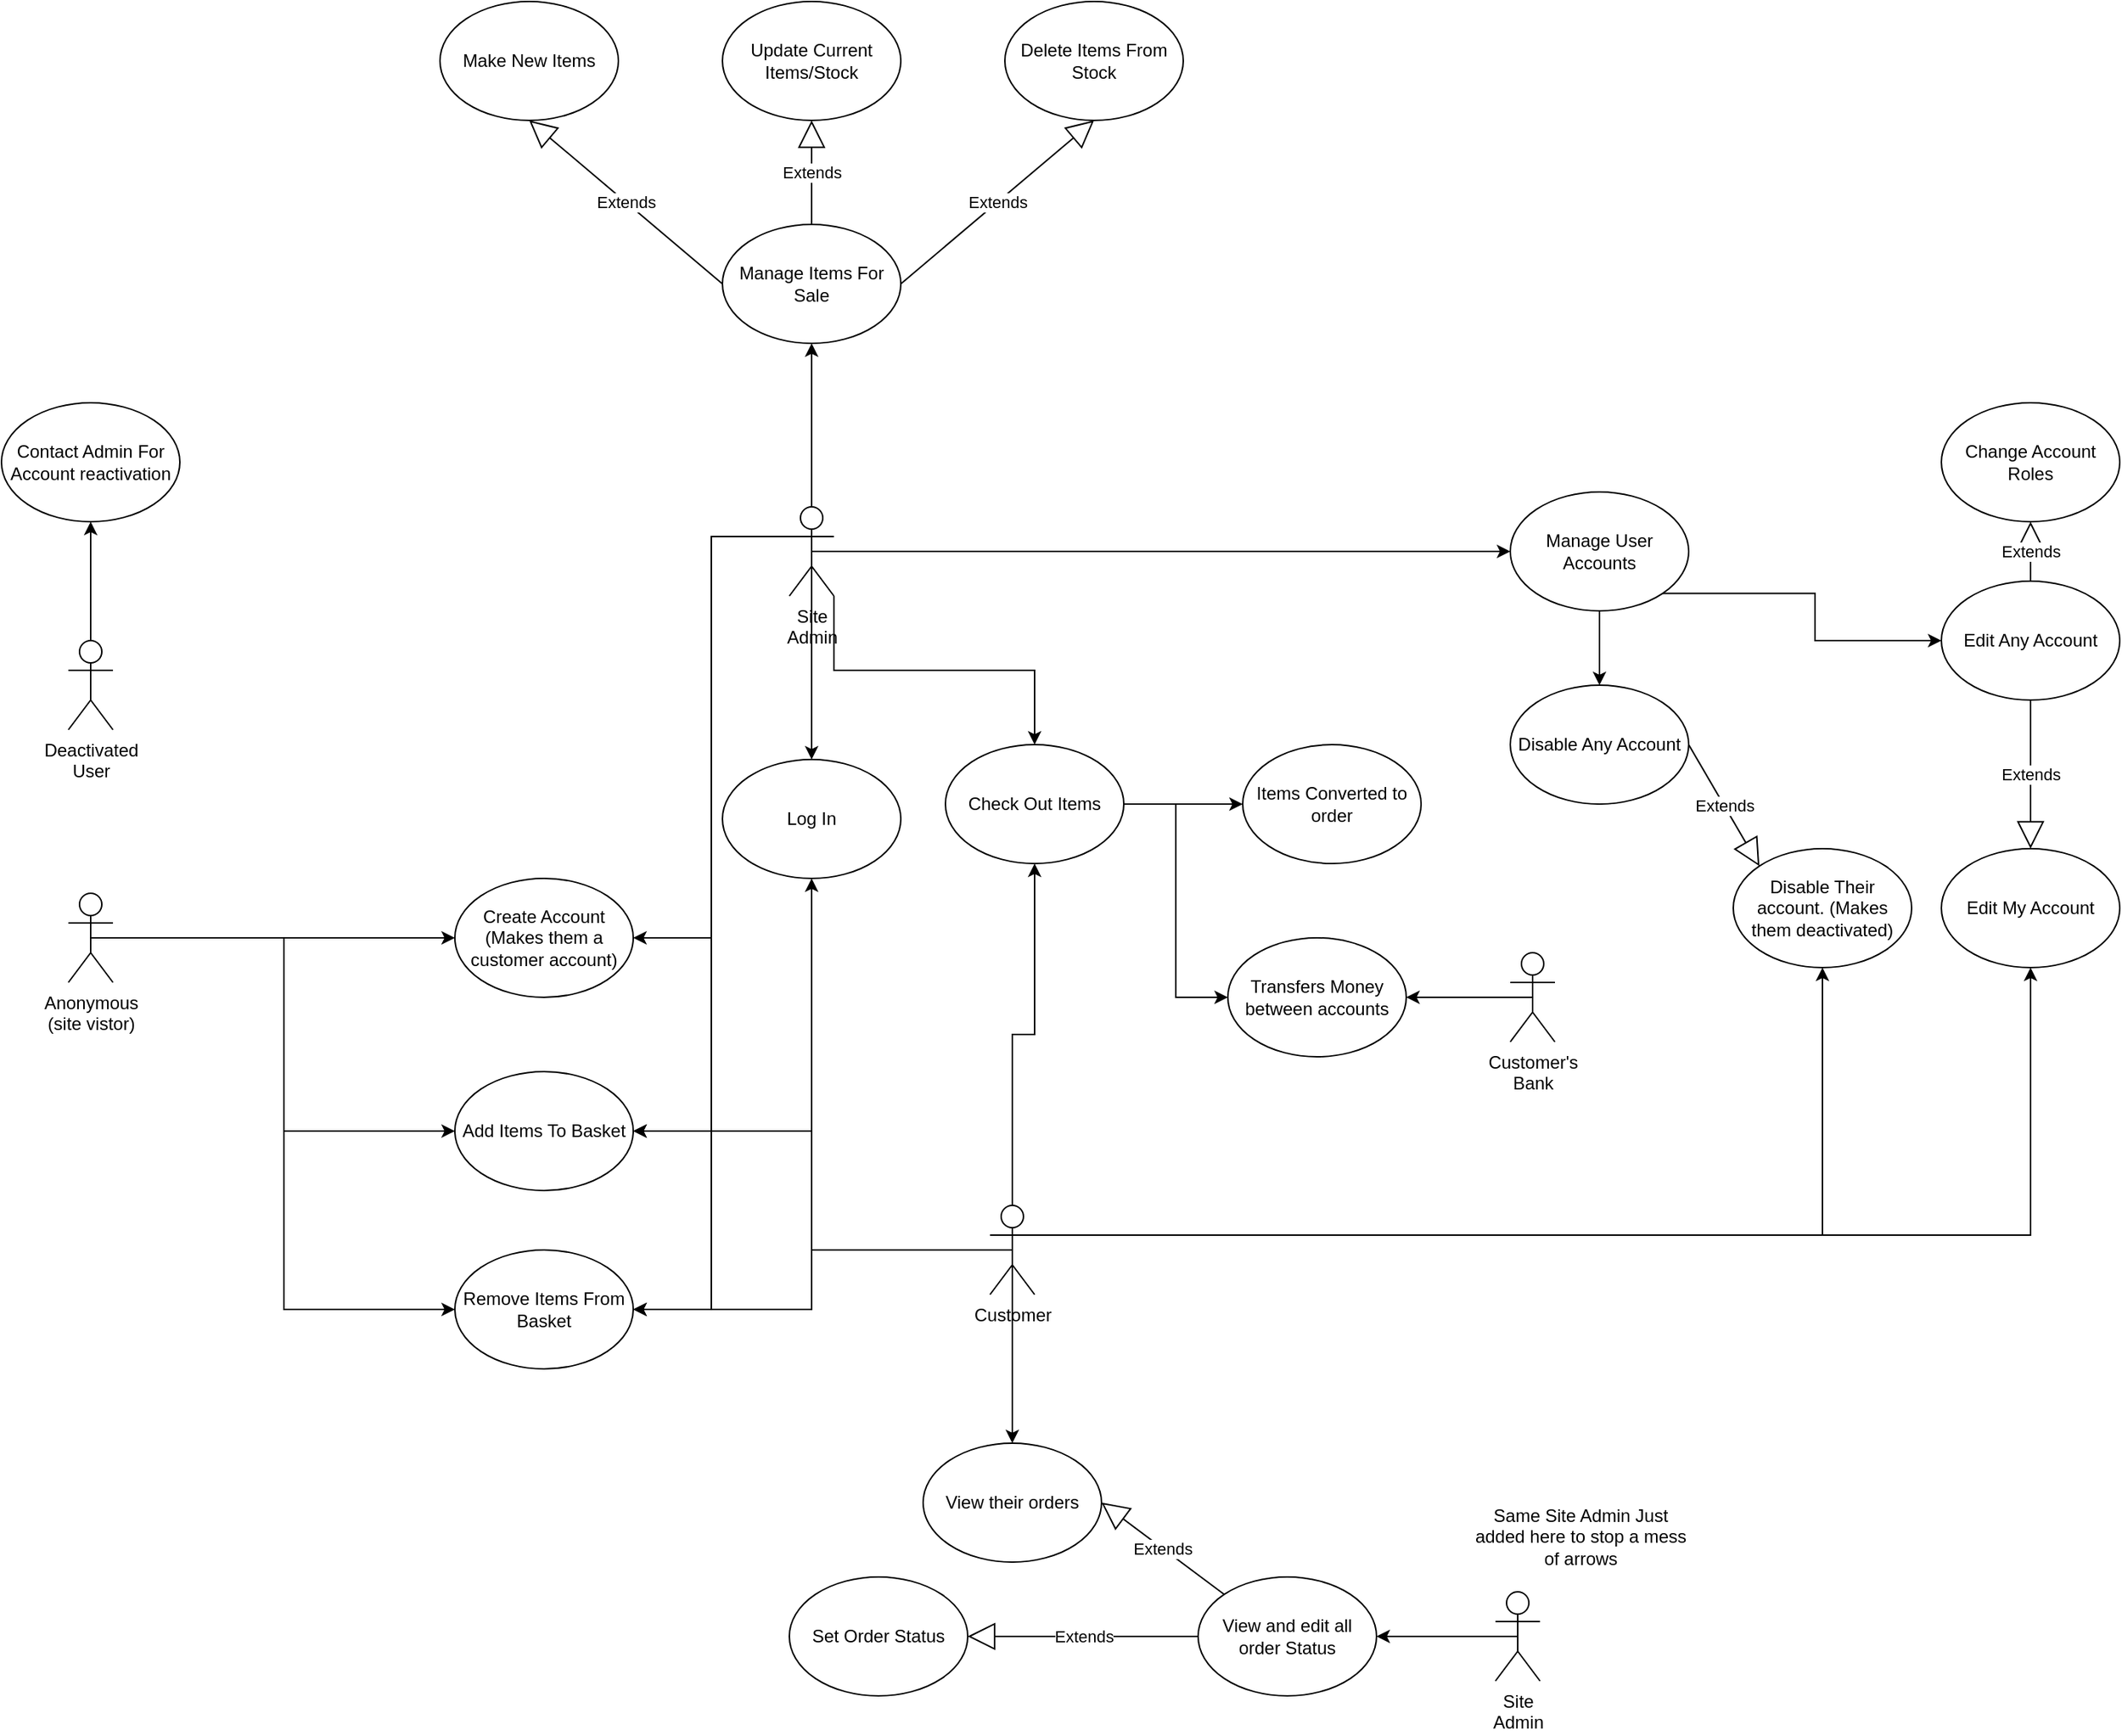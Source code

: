 <mxfile version="16.0.0" type="device"><diagram id="ALSrZOXkxlaBMduLc-HS" name="Page-1"><mxGraphModel dx="2912" dy="2244" grid="1" gridSize="10" guides="1" tooltips="1" connect="1" arrows="1" fold="1" page="1" pageScale="1" pageWidth="850" pageHeight="1100" math="0" shadow="0"><root><mxCell id="0"/><mxCell id="1" parent="0"/><mxCell id="oMVyDSGwaRgIyR5xr0vq-7" style="edgeStyle=orthogonalEdgeStyle;rounded=0;orthogonalLoop=1;jettySize=auto;html=1;exitX=0.5;exitY=0.5;exitDx=0;exitDy=0;exitPerimeter=0;entryX=0;entryY=0.5;entryDx=0;entryDy=0;" edge="1" parent="1" source="oMVyDSGwaRgIyR5xr0vq-1" target="oMVyDSGwaRgIyR5xr0vq-6"><mxGeometry relative="1" as="geometry"><mxPoint x="-290" y="440" as="targetPoint"/></mxGeometry></mxCell><mxCell id="oMVyDSGwaRgIyR5xr0vq-9" style="edgeStyle=orthogonalEdgeStyle;rounded=0;orthogonalLoop=1;jettySize=auto;html=1;exitX=0.5;exitY=0.5;exitDx=0;exitDy=0;exitPerimeter=0;entryX=0;entryY=0.5;entryDx=0;entryDy=0;" edge="1" parent="1" source="oMVyDSGwaRgIyR5xr0vq-1" target="oMVyDSGwaRgIyR5xr0vq-8"><mxGeometry relative="1" as="geometry"/></mxCell><mxCell id="oMVyDSGwaRgIyR5xr0vq-16" style="edgeStyle=orthogonalEdgeStyle;rounded=0;orthogonalLoop=1;jettySize=auto;html=1;exitX=0.5;exitY=0.5;exitDx=0;exitDy=0;exitPerimeter=0;entryX=0;entryY=0.5;entryDx=0;entryDy=0;fillColor=#0839FF;" edge="1" parent="1" source="oMVyDSGwaRgIyR5xr0vq-1" target="oMVyDSGwaRgIyR5xr0vq-15"><mxGeometry relative="1" as="geometry"/></mxCell><mxCell id="oMVyDSGwaRgIyR5xr0vq-1" value="Anonymous&lt;br&gt;&lt;div&gt;(site vistor)&lt;/div&gt;" style="shape=umlActor;verticalLabelPosition=bottom;verticalAlign=top;html=1;outlineConnect=0;" vertex="1" parent="1"><mxGeometry x="-550" y="400" width="30" height="60" as="geometry"/></mxCell><mxCell id="oMVyDSGwaRgIyR5xr0vq-36" style="edgeStyle=orthogonalEdgeStyle;rounded=0;orthogonalLoop=1;jettySize=auto;html=1;exitX=0.5;exitY=0;exitDx=0;exitDy=0;exitPerimeter=0;entryX=0.5;entryY=1;entryDx=0;entryDy=0;fillColor=#0839FF;" edge="1" parent="1" source="oMVyDSGwaRgIyR5xr0vq-2" target="oMVyDSGwaRgIyR5xr0vq-35"><mxGeometry relative="1" as="geometry"/></mxCell><mxCell id="oMVyDSGwaRgIyR5xr0vq-2" value="Deactivated&lt;br&gt;User" style="shape=umlActor;verticalLabelPosition=bottom;verticalAlign=top;html=1;outlineConnect=0;" vertex="1" parent="1"><mxGeometry x="-550" y="230" width="30" height="60" as="geometry"/></mxCell><mxCell id="oMVyDSGwaRgIyR5xr0vq-39" style="edgeStyle=orthogonalEdgeStyle;rounded=0;orthogonalLoop=1;jettySize=auto;html=1;exitX=0.5;exitY=0.5;exitDx=0;exitDy=0;exitPerimeter=0;entryX=0;entryY=0.5;entryDx=0;entryDy=0;fillColor=#0839FF;" edge="1" parent="1" source="oMVyDSGwaRgIyR5xr0vq-3" target="oMVyDSGwaRgIyR5xr0vq-38"><mxGeometry relative="1" as="geometry"/></mxCell><mxCell id="oMVyDSGwaRgIyR5xr0vq-40" style="edgeStyle=orthogonalEdgeStyle;rounded=0;orthogonalLoop=1;jettySize=auto;html=1;exitX=0.5;exitY=0;exitDx=0;exitDy=0;exitPerimeter=0;entryX=0.5;entryY=1;entryDx=0;entryDy=0;fillColor=#0839FF;" edge="1" parent="1" source="oMVyDSGwaRgIyR5xr0vq-3" target="oMVyDSGwaRgIyR5xr0vq-37"><mxGeometry relative="1" as="geometry"/></mxCell><mxCell id="oMVyDSGwaRgIyR5xr0vq-43" style="edgeStyle=orthogonalEdgeStyle;rounded=0;orthogonalLoop=1;jettySize=auto;html=1;exitX=0.5;exitY=0.5;exitDx=0;exitDy=0;exitPerimeter=0;entryX=0.5;entryY=0;entryDx=0;entryDy=0;fillColor=#0839FF;" edge="1" parent="1" source="oMVyDSGwaRgIyR5xr0vq-3" target="oMVyDSGwaRgIyR5xr0vq-13"><mxGeometry relative="1" as="geometry"/></mxCell><mxCell id="oMVyDSGwaRgIyR5xr0vq-44" style="edgeStyle=orthogonalEdgeStyle;rounded=0;orthogonalLoop=1;jettySize=auto;html=1;exitX=0;exitY=0.333;exitDx=0;exitDy=0;exitPerimeter=0;entryX=1;entryY=0.5;entryDx=0;entryDy=0;fillColor=#0839FF;" edge="1" parent="1" source="oMVyDSGwaRgIyR5xr0vq-3" target="oMVyDSGwaRgIyR5xr0vq-6"><mxGeometry relative="1" as="geometry"/></mxCell><mxCell id="oMVyDSGwaRgIyR5xr0vq-45" style="edgeStyle=orthogonalEdgeStyle;rounded=0;orthogonalLoop=1;jettySize=auto;html=1;exitX=0;exitY=0.333;exitDx=0;exitDy=0;exitPerimeter=0;entryX=1;entryY=0.5;entryDx=0;entryDy=0;fillColor=#0839FF;" edge="1" parent="1" source="oMVyDSGwaRgIyR5xr0vq-3" target="oMVyDSGwaRgIyR5xr0vq-8"><mxGeometry relative="1" as="geometry"/></mxCell><mxCell id="oMVyDSGwaRgIyR5xr0vq-46" style="edgeStyle=orthogonalEdgeStyle;rounded=0;orthogonalLoop=1;jettySize=auto;html=1;exitX=0;exitY=0.333;exitDx=0;exitDy=0;exitPerimeter=0;entryX=1;entryY=0.5;entryDx=0;entryDy=0;fillColor=#0839FF;" edge="1" parent="1" source="oMVyDSGwaRgIyR5xr0vq-3" target="oMVyDSGwaRgIyR5xr0vq-15"><mxGeometry relative="1" as="geometry"/></mxCell><mxCell id="oMVyDSGwaRgIyR5xr0vq-47" style="edgeStyle=orthogonalEdgeStyle;rounded=0;orthogonalLoop=1;jettySize=auto;html=1;exitX=1;exitY=1;exitDx=0;exitDy=0;exitPerimeter=0;fillColor=#0839FF;entryX=0.5;entryY=0;entryDx=0;entryDy=0;" edge="1" parent="1" source="oMVyDSGwaRgIyR5xr0vq-3" target="oMVyDSGwaRgIyR5xr0vq-23"><mxGeometry relative="1" as="geometry"><mxPoint x="70" y="280" as="targetPoint"/></mxGeometry></mxCell><mxCell id="oMVyDSGwaRgIyR5xr0vq-3" value="&lt;div&gt;Site &lt;br&gt;&lt;/div&gt;&lt;div&gt;Admin&lt;/div&gt;" style="shape=umlActor;verticalLabelPosition=bottom;verticalAlign=top;html=1;outlineConnect=0;" vertex="1" parent="1"><mxGeometry x="-65" y="140" width="30" height="60" as="geometry"/></mxCell><mxCell id="oMVyDSGwaRgIyR5xr0vq-17" style="edgeStyle=orthogonalEdgeStyle;rounded=0;orthogonalLoop=1;jettySize=auto;html=1;exitX=0.5;exitY=0.5;exitDx=0;exitDy=0;exitPerimeter=0;entryX=0.5;entryY=1;entryDx=0;entryDy=0;fillColor=#0839FF;" edge="1" parent="1" source="oMVyDSGwaRgIyR5xr0vq-5" target="oMVyDSGwaRgIyR5xr0vq-13"><mxGeometry relative="1" as="geometry"/></mxCell><mxCell id="oMVyDSGwaRgIyR5xr0vq-18" style="edgeStyle=orthogonalEdgeStyle;rounded=0;orthogonalLoop=1;jettySize=auto;html=1;exitX=0.5;exitY=0.5;exitDx=0;exitDy=0;exitPerimeter=0;entryX=1;entryY=0.5;entryDx=0;entryDy=0;fillColor=#0839FF;" edge="1" parent="1" source="oMVyDSGwaRgIyR5xr0vq-5" target="oMVyDSGwaRgIyR5xr0vq-15"><mxGeometry relative="1" as="geometry"/></mxCell><mxCell id="oMVyDSGwaRgIyR5xr0vq-19" style="edgeStyle=orthogonalEdgeStyle;rounded=0;orthogonalLoop=1;jettySize=auto;html=1;exitX=0.5;exitY=0.5;exitDx=0;exitDy=0;exitPerimeter=0;entryX=1;entryY=0.5;entryDx=0;entryDy=0;fillColor=#0839FF;" edge="1" parent="1" source="oMVyDSGwaRgIyR5xr0vq-5" target="oMVyDSGwaRgIyR5xr0vq-8"><mxGeometry relative="1" as="geometry"/></mxCell><mxCell id="oMVyDSGwaRgIyR5xr0vq-24" style="edgeStyle=orthogonalEdgeStyle;rounded=0;orthogonalLoop=1;jettySize=auto;html=1;exitX=0.5;exitY=0;exitDx=0;exitDy=0;exitPerimeter=0;entryX=0.5;entryY=1;entryDx=0;entryDy=0;fillColor=#0839FF;" edge="1" parent="1" source="oMVyDSGwaRgIyR5xr0vq-5" target="oMVyDSGwaRgIyR5xr0vq-23"><mxGeometry relative="1" as="geometry"/></mxCell><mxCell id="oMVyDSGwaRgIyR5xr0vq-34" style="edgeStyle=orthogonalEdgeStyle;rounded=0;orthogonalLoop=1;jettySize=auto;html=1;exitX=0.5;exitY=0.5;exitDx=0;exitDy=0;exitPerimeter=0;fillColor=#0839FF;" edge="1" parent="1" source="oMVyDSGwaRgIyR5xr0vq-5" target="oMVyDSGwaRgIyR5xr0vq-33"><mxGeometry relative="1" as="geometry"/></mxCell><mxCell id="oMVyDSGwaRgIyR5xr0vq-42" style="edgeStyle=orthogonalEdgeStyle;rounded=0;orthogonalLoop=1;jettySize=auto;html=1;exitX=1;exitY=0.333;exitDx=0;exitDy=0;exitPerimeter=0;entryX=0.5;entryY=1;entryDx=0;entryDy=0;fillColor=#0839FF;" edge="1" parent="1" source="oMVyDSGwaRgIyR5xr0vq-5" target="oMVyDSGwaRgIyR5xr0vq-41"><mxGeometry relative="1" as="geometry"/></mxCell><mxCell id="oMVyDSGwaRgIyR5xr0vq-56" style="edgeStyle=orthogonalEdgeStyle;rounded=0;orthogonalLoop=1;jettySize=auto;html=1;exitX=1;exitY=0.333;exitDx=0;exitDy=0;exitPerimeter=0;entryX=0.5;entryY=1;entryDx=0;entryDy=0;fillColor=#0839FF;" edge="1" parent="1" source="oMVyDSGwaRgIyR5xr0vq-5" target="oMVyDSGwaRgIyR5xr0vq-21"><mxGeometry relative="1" as="geometry"/></mxCell><mxCell id="oMVyDSGwaRgIyR5xr0vq-5" value="Customer" style="shape=umlActor;verticalLabelPosition=bottom;verticalAlign=top;html=1;outlineConnect=0;" vertex="1" parent="1"><mxGeometry x="70" y="610" width="30" height="60" as="geometry"/></mxCell><mxCell id="oMVyDSGwaRgIyR5xr0vq-6" value="&lt;div&gt;Create Account&lt;br&gt;(Makes them a customer account)&lt;br&gt;&lt;/div&gt;" style="ellipse;whiteSpace=wrap;html=1;" vertex="1" parent="1"><mxGeometry x="-290" y="390" width="120" height="80" as="geometry"/></mxCell><mxCell id="oMVyDSGwaRgIyR5xr0vq-8" value="&lt;div&gt;Add Items To Basket&lt;/div&gt;" style="ellipse;whiteSpace=wrap;html=1;" vertex="1" parent="1"><mxGeometry x="-290" y="520" width="120" height="80" as="geometry"/></mxCell><mxCell id="oMVyDSGwaRgIyR5xr0vq-13" value="Log In" style="ellipse;whiteSpace=wrap;html=1;" vertex="1" parent="1"><mxGeometry x="-110" y="310" width="120" height="80" as="geometry"/></mxCell><mxCell id="oMVyDSGwaRgIyR5xr0vq-15" value="&lt;div&gt;Remove Items From Basket&lt;/div&gt;" style="ellipse;whiteSpace=wrap;html=1;" vertex="1" parent="1"><mxGeometry x="-290" y="640" width="120" height="80" as="geometry"/></mxCell><mxCell id="oMVyDSGwaRgIyR5xr0vq-21" value="Disable Their account. (Makes them deactivated)" style="ellipse;whiteSpace=wrap;html=1;" vertex="1" parent="1"><mxGeometry x="570" y="370" width="120" height="80" as="geometry"/></mxCell><mxCell id="oMVyDSGwaRgIyR5xr0vq-31" style="edgeStyle=orthogonalEdgeStyle;rounded=0;orthogonalLoop=1;jettySize=auto;html=1;exitX=1;exitY=0.5;exitDx=0;exitDy=0;fillColor=#0839FF;" edge="1" parent="1" source="oMVyDSGwaRgIyR5xr0vq-23" target="oMVyDSGwaRgIyR5xr0vq-25"><mxGeometry relative="1" as="geometry"/></mxCell><mxCell id="oMVyDSGwaRgIyR5xr0vq-32" style="edgeStyle=orthogonalEdgeStyle;rounded=0;orthogonalLoop=1;jettySize=auto;html=1;exitX=1;exitY=0.5;exitDx=0;exitDy=0;entryX=0;entryY=0.5;entryDx=0;entryDy=0;fillColor=#0839FF;" edge="1" parent="1" source="oMVyDSGwaRgIyR5xr0vq-23" target="oMVyDSGwaRgIyR5xr0vq-26"><mxGeometry relative="1" as="geometry"/></mxCell><mxCell id="oMVyDSGwaRgIyR5xr0vq-23" value="Check Out Items" style="ellipse;whiteSpace=wrap;html=1;" vertex="1" parent="1"><mxGeometry x="40" y="300" width="120" height="80" as="geometry"/></mxCell><mxCell id="oMVyDSGwaRgIyR5xr0vq-25" value="Items Converted to order" style="ellipse;whiteSpace=wrap;html=1;" vertex="1" parent="1"><mxGeometry x="240" y="300" width="120" height="80" as="geometry"/></mxCell><mxCell id="oMVyDSGwaRgIyR5xr0vq-26" value="Transfers Money between accounts" style="ellipse;whiteSpace=wrap;html=1;" vertex="1" parent="1"><mxGeometry x="230" y="430" width="120" height="80" as="geometry"/></mxCell><mxCell id="oMVyDSGwaRgIyR5xr0vq-30" style="edgeStyle=orthogonalEdgeStyle;rounded=0;orthogonalLoop=1;jettySize=auto;html=1;exitX=0.5;exitY=0.5;exitDx=0;exitDy=0;exitPerimeter=0;entryX=1;entryY=0.5;entryDx=0;entryDy=0;fillColor=#0839FF;" edge="1" parent="1" source="oMVyDSGwaRgIyR5xr0vq-27" target="oMVyDSGwaRgIyR5xr0vq-26"><mxGeometry relative="1" as="geometry"/></mxCell><mxCell id="oMVyDSGwaRgIyR5xr0vq-27" value="&lt;div&gt;Customer's&lt;/div&gt;&lt;div&gt;Bank&lt;br&gt;&lt;/div&gt;" style="shape=umlActor;verticalLabelPosition=bottom;verticalAlign=top;html=1;outlineConnect=0;" vertex="1" parent="1"><mxGeometry x="420" y="440" width="30" height="60" as="geometry"/></mxCell><mxCell id="oMVyDSGwaRgIyR5xr0vq-33" value="View their orders" style="ellipse;whiteSpace=wrap;html=1;" vertex="1" parent="1"><mxGeometry x="25" y="770" width="120" height="80" as="geometry"/></mxCell><mxCell id="oMVyDSGwaRgIyR5xr0vq-35" value="Contact Admin For Account reactivation" style="ellipse;whiteSpace=wrap;html=1;" vertex="1" parent="1"><mxGeometry x="-595" y="70" width="120" height="80" as="geometry"/></mxCell><mxCell id="oMVyDSGwaRgIyR5xr0vq-37" value="Manage Items For Sale" style="ellipse;whiteSpace=wrap;html=1;" vertex="1" parent="1"><mxGeometry x="-110" y="-50" width="120" height="80" as="geometry"/></mxCell><mxCell id="oMVyDSGwaRgIyR5xr0vq-50" style="edgeStyle=orthogonalEdgeStyle;rounded=0;orthogonalLoop=1;jettySize=auto;html=1;exitX=1;exitY=1;exitDx=0;exitDy=0;entryX=0;entryY=0.5;entryDx=0;entryDy=0;fillColor=#0839FF;" edge="1" parent="1" source="oMVyDSGwaRgIyR5xr0vq-38" target="oMVyDSGwaRgIyR5xr0vq-48"><mxGeometry relative="1" as="geometry"/></mxCell><mxCell id="oMVyDSGwaRgIyR5xr0vq-54" style="edgeStyle=orthogonalEdgeStyle;rounded=0;orthogonalLoop=1;jettySize=auto;html=1;exitX=0.5;exitY=1;exitDx=0;exitDy=0;entryX=0.5;entryY=0;entryDx=0;entryDy=0;fillColor=#0839FF;" edge="1" parent="1" source="oMVyDSGwaRgIyR5xr0vq-38" target="oMVyDSGwaRgIyR5xr0vq-53"><mxGeometry relative="1" as="geometry"/></mxCell><mxCell id="oMVyDSGwaRgIyR5xr0vq-38" value="Manage User Accounts" style="ellipse;whiteSpace=wrap;html=1;" vertex="1" parent="1"><mxGeometry x="420" y="130" width="120" height="80" as="geometry"/></mxCell><mxCell id="oMVyDSGwaRgIyR5xr0vq-41" value="Edit My Account" style="ellipse;whiteSpace=wrap;html=1;" vertex="1" parent="1"><mxGeometry x="710" y="370" width="120" height="80" as="geometry"/></mxCell><mxCell id="oMVyDSGwaRgIyR5xr0vq-48" value="Edit Any Account" style="ellipse;whiteSpace=wrap;html=1;" vertex="1" parent="1"><mxGeometry x="710" y="190" width="120" height="80" as="geometry"/></mxCell><mxCell id="oMVyDSGwaRgIyR5xr0vq-49" value="Extends" style="endArrow=block;endSize=16;endFill=0;html=1;rounded=0;fillColor=#0839FF;exitX=0.5;exitY=1;exitDx=0;exitDy=0;entryX=0.5;entryY=0;entryDx=0;entryDy=0;" edge="1" parent="1" source="oMVyDSGwaRgIyR5xr0vq-48" target="oMVyDSGwaRgIyR5xr0vq-41"><mxGeometry width="160" relative="1" as="geometry"><mxPoint x="720" y="330" as="sourcePoint"/><mxPoint x="880" y="330" as="targetPoint"/></mxGeometry></mxCell><mxCell id="oMVyDSGwaRgIyR5xr0vq-51" value="Change Account Roles" style="ellipse;whiteSpace=wrap;html=1;" vertex="1" parent="1"><mxGeometry x="710" y="70" width="120" height="80" as="geometry"/></mxCell><mxCell id="oMVyDSGwaRgIyR5xr0vq-52" value="Extends" style="endArrow=block;endSize=16;endFill=0;html=1;rounded=0;fillColor=#0839FF;exitX=0.5;exitY=0;exitDx=0;exitDy=0;" edge="1" parent="1" source="oMVyDSGwaRgIyR5xr0vq-48" target="oMVyDSGwaRgIyR5xr0vq-51"><mxGeometry width="160" relative="1" as="geometry"><mxPoint x="270" y="240" as="sourcePoint"/><mxPoint x="430" y="240" as="targetPoint"/></mxGeometry></mxCell><mxCell id="oMVyDSGwaRgIyR5xr0vq-53" value="Disable Any Account" style="ellipse;whiteSpace=wrap;html=1;" vertex="1" parent="1"><mxGeometry x="420" y="260" width="120" height="80" as="geometry"/></mxCell><mxCell id="oMVyDSGwaRgIyR5xr0vq-55" value="Extends" style="endArrow=block;endSize=16;endFill=0;html=1;rounded=0;fillColor=#0839FF;exitX=1;exitY=0.5;exitDx=0;exitDy=0;entryX=0;entryY=0;entryDx=0;entryDy=0;" edge="1" parent="1" source="oMVyDSGwaRgIyR5xr0vq-53" target="oMVyDSGwaRgIyR5xr0vq-21"><mxGeometry width="160" relative="1" as="geometry"><mxPoint x="780" y="280" as="sourcePoint"/><mxPoint x="780" y="380" as="targetPoint"/></mxGeometry></mxCell><mxCell id="oMVyDSGwaRgIyR5xr0vq-57" value="Make New Items" style="ellipse;whiteSpace=wrap;html=1;" vertex="1" parent="1"><mxGeometry x="-300" y="-200" width="120" height="80" as="geometry"/></mxCell><mxCell id="oMVyDSGwaRgIyR5xr0vq-58" value="Update Current Items/Stock" style="ellipse;whiteSpace=wrap;html=1;" vertex="1" parent="1"><mxGeometry x="-110" y="-200" width="120" height="80" as="geometry"/></mxCell><mxCell id="oMVyDSGwaRgIyR5xr0vq-59" value="Delete Items From Stock" style="ellipse;whiteSpace=wrap;html=1;" vertex="1" parent="1"><mxGeometry x="80" y="-200" width="120" height="80" as="geometry"/></mxCell><mxCell id="oMVyDSGwaRgIyR5xr0vq-60" value="Extends" style="endArrow=block;endSize=16;endFill=0;html=1;rounded=0;fillColor=#0839FF;exitX=0.5;exitY=0;exitDx=0;exitDy=0;entryX=0.5;entryY=1;entryDx=0;entryDy=0;" edge="1" parent="1" source="oMVyDSGwaRgIyR5xr0vq-37" target="oMVyDSGwaRgIyR5xr0vq-58"><mxGeometry width="160" relative="1" as="geometry"><mxPoint x="-320" y="-10" as="sourcePoint"/><mxPoint x="-160" y="-10" as="targetPoint"/></mxGeometry></mxCell><mxCell id="oMVyDSGwaRgIyR5xr0vq-61" value="Extends" style="endArrow=block;endSize=16;endFill=0;html=1;rounded=0;fillColor=#0839FF;exitX=1;exitY=0.5;exitDx=0;exitDy=0;entryX=0.5;entryY=1;entryDx=0;entryDy=0;" edge="1" parent="1" source="oMVyDSGwaRgIyR5xr0vq-37" target="oMVyDSGwaRgIyR5xr0vq-59"><mxGeometry width="160" relative="1" as="geometry"><mxPoint x="-340" y="50" as="sourcePoint"/><mxPoint x="-180" y="50" as="targetPoint"/></mxGeometry></mxCell><mxCell id="oMVyDSGwaRgIyR5xr0vq-62" value="Extends" style="endArrow=block;endSize=16;endFill=0;html=1;rounded=0;fillColor=#0839FF;exitX=0;exitY=0.5;exitDx=0;exitDy=0;entryX=0.5;entryY=1;entryDx=0;entryDy=0;" edge="1" parent="1" source="oMVyDSGwaRgIyR5xr0vq-37" target="oMVyDSGwaRgIyR5xr0vq-57"><mxGeometry width="160" relative="1" as="geometry"><mxPoint x="-340" y="100" as="sourcePoint"/><mxPoint x="-180" y="100" as="targetPoint"/></mxGeometry></mxCell><mxCell id="oMVyDSGwaRgIyR5xr0vq-71" style="edgeStyle=orthogonalEdgeStyle;rounded=0;orthogonalLoop=1;jettySize=auto;html=1;exitX=0.5;exitY=0.5;exitDx=0;exitDy=0;exitPerimeter=0;entryX=1;entryY=0.5;entryDx=0;entryDy=0;fillColor=#0839FF;" edge="1" parent="1" source="oMVyDSGwaRgIyR5xr0vq-63" target="oMVyDSGwaRgIyR5xr0vq-65"><mxGeometry relative="1" as="geometry"/></mxCell><mxCell id="oMVyDSGwaRgIyR5xr0vq-63" value="&lt;div&gt;Site&lt;/div&gt;&lt;div&gt;Admin&lt;br&gt;&lt;/div&gt;" style="shape=umlActor;verticalLabelPosition=bottom;verticalAlign=top;html=1;" vertex="1" parent="1"><mxGeometry x="410" y="870" width="30" height="60" as="geometry"/></mxCell><mxCell id="oMVyDSGwaRgIyR5xr0vq-64" value="Same Site Admin Just added here to stop a mess of arrows" style="text;html=1;strokeColor=none;fillColor=none;align=center;verticalAlign=middle;whiteSpace=wrap;rounded=0;" vertex="1" parent="1"><mxGeometry x="395" y="795" width="145" height="75" as="geometry"/></mxCell><mxCell id="oMVyDSGwaRgIyR5xr0vq-65" value="View and edit all order Status" style="ellipse;whiteSpace=wrap;html=1;" vertex="1" parent="1"><mxGeometry x="210" y="860" width="120" height="80" as="geometry"/></mxCell><mxCell id="oMVyDSGwaRgIyR5xr0vq-66" value="Extends" style="endArrow=block;endSize=16;endFill=0;html=1;rounded=0;fillColor=#0839FF;exitX=0;exitY=0;exitDx=0;exitDy=0;entryX=1;entryY=0.5;entryDx=0;entryDy=0;" edge="1" parent="1" source="oMVyDSGwaRgIyR5xr0vq-65" target="oMVyDSGwaRgIyR5xr0vq-33"><mxGeometry width="160" relative="1" as="geometry"><mxPoint x="230" y="780" as="sourcePoint"/><mxPoint x="390" y="780" as="targetPoint"/></mxGeometry></mxCell><mxCell id="oMVyDSGwaRgIyR5xr0vq-67" value="Set Order Status" style="ellipse;whiteSpace=wrap;html=1;" vertex="1" parent="1"><mxGeometry x="-65" y="860" width="120" height="80" as="geometry"/></mxCell><mxCell id="oMVyDSGwaRgIyR5xr0vq-70" value="Extends" style="endArrow=block;endSize=16;endFill=0;html=1;rounded=0;fillColor=#0839FF;exitX=0;exitY=0.5;exitDx=0;exitDy=0;entryX=1;entryY=0.5;entryDx=0;entryDy=0;" edge="1" parent="1" source="oMVyDSGwaRgIyR5xr0vq-65" target="oMVyDSGwaRgIyR5xr0vq-67"><mxGeometry width="160" relative="1" as="geometry"><mxPoint x="330" y="420" as="sourcePoint"/><mxPoint x="490" y="420" as="targetPoint"/></mxGeometry></mxCell></root></mxGraphModel></diagram></mxfile>